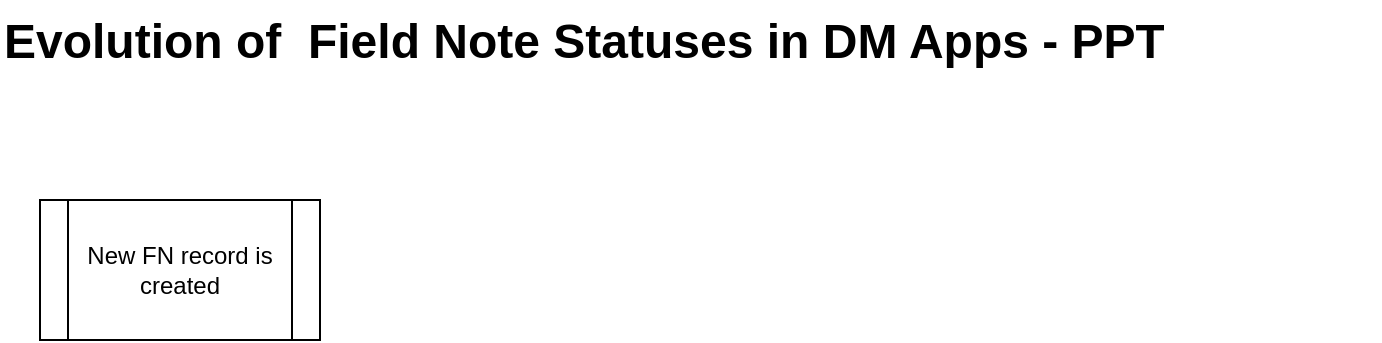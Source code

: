 <mxfile version="28.2.5">
  <diagram name="Page-1" id="UTPjxnOcEQ-sJrjJlPBk">
    <mxGraphModel dx="1426" dy="825" grid="1" gridSize="10" guides="1" tooltips="1" connect="1" arrows="1" fold="1" page="1" pageScale="1" pageWidth="827" pageHeight="1169" math="0" shadow="0">
      <root>
        <mxCell id="0" />
        <mxCell id="1" parent="0" />
        <mxCell id="peULVuYx7uYCcGxrmFzm-1" value="&lt;h1 style=&quot;margin-top: 0px;&quot;&gt;Evolution of&amp;nbsp; Field Note Statuses in DM Apps - PPT&lt;/h1&gt;&lt;p&gt;&lt;br&gt;&lt;/p&gt;" style="text;html=1;whiteSpace=wrap;overflow=hidden;rounded=0;" vertex="1" parent="1">
          <mxGeometry x="30" y="10" width="690" height="120" as="geometry" />
        </mxCell>
        <mxCell id="peULVuYx7uYCcGxrmFzm-3" value="New FN record is created" style="shape=process;whiteSpace=wrap;html=1;backgroundOutline=1;" vertex="1" parent="1">
          <mxGeometry x="50" y="110" width="140" height="70" as="geometry" />
        </mxCell>
      </root>
    </mxGraphModel>
  </diagram>
</mxfile>
